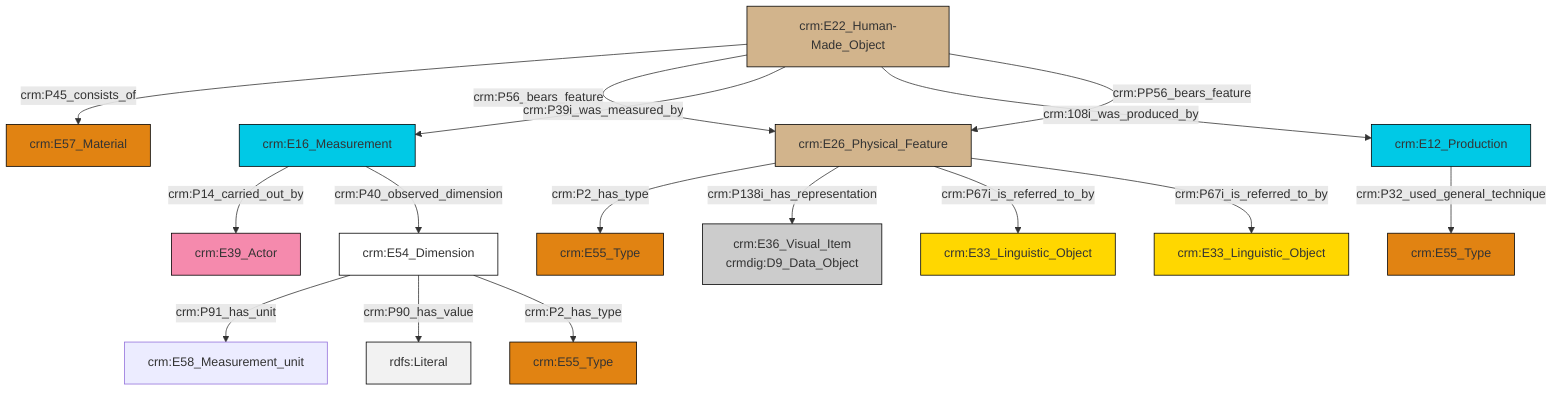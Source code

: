 graph TD
classDef Literal fill:#f2f2f2,stroke:#000000;
classDef CRM_Entity fill:#FFFFFF,stroke:#000000;
classDef Temporal_Entity fill:#00C9E6, stroke:#000000;
classDef Type fill:#E18312, stroke:#000000;
classDef Time-Span fill:#2C9C91, stroke:#000000;
classDef Appellation fill:#FFEB7F, stroke:#000000;
classDef Place fill:#008836, stroke:#000000;
classDef Persistent_Item fill:#B266B2, stroke:#000000;
classDef Conceptual_Object fill:#FFD700, stroke:#000000;
classDef Physical_Thing fill:#D2B48C, stroke:#000000;
classDef Actor fill:#f58aad, stroke:#000000;
classDef PC_Classes fill:#4ce600, stroke:#000000;
classDef Multi fill:#cccccc,stroke:#000000;

2["crm:E12_Production"]:::Temporal_Entity -->|crm:P32_used_general_technique| 3["crm:E55_Type"]:::Type
10["crm:E26_Physical_Feature"]:::Physical_Thing -->|crm:P2_has_type| 11["crm:E55_Type"]:::Type
12["crm:E22_Human-Made_Object"]:::Physical_Thing -->|crm:P45_consists_of| 13["crm:E57_Material"]:::Type
12["crm:E22_Human-Made_Object"]:::Physical_Thing -->|crm:P56_bears_feature| 10["crm:E26_Physical_Feature"]:::Physical_Thing
12["crm:E22_Human-Made_Object"]:::Physical_Thing -->|crm:P39i_was_measured_by| 6["crm:E16_Measurement"]:::Temporal_Entity
4["crm:E54_Dimension"]:::CRM_Entity -->|crm:P91_has_unit| 8["crm:E58_Measurement_unit"]:::Default
6["crm:E16_Measurement"]:::Temporal_Entity -->|crm:P14_carried_out_by| 17["crm:E39_Actor"]:::Actor
10["crm:E26_Physical_Feature"]:::Physical_Thing -->|crm:P138i_has_representation| 0["crm:E36_Visual_Item<br>crmdig:D9_Data_Object"]:::Multi
4["crm:E54_Dimension"]:::CRM_Entity -->|crm:P90_has_value| 24[rdfs:Literal]:::Literal
10["crm:E26_Physical_Feature"]:::Physical_Thing -->|crm:P67i_is_referred_to_by| 20["crm:E33_Linguistic_Object"]:::Conceptual_Object
12["crm:E22_Human-Made_Object"]:::Physical_Thing -->|crm:108i_was_produced_by| 2["crm:E12_Production"]:::Temporal_Entity
6["crm:E16_Measurement"]:::Temporal_Entity -->|crm:P40_observed_dimension| 4["crm:E54_Dimension"]:::CRM_Entity
12["crm:E22_Human-Made_Object"]:::Physical_Thing -->|crm:PP56_bears_feature| 10["crm:E26_Physical_Feature"]:::Physical_Thing
4["crm:E54_Dimension"]:::CRM_Entity -->|crm:P2_has_type| 22["crm:E55_Type"]:::Type
10["crm:E26_Physical_Feature"]:::Physical_Thing -->|crm:P67i_is_referred_to_by| 27["crm:E33_Linguistic_Object"]:::Conceptual_Object